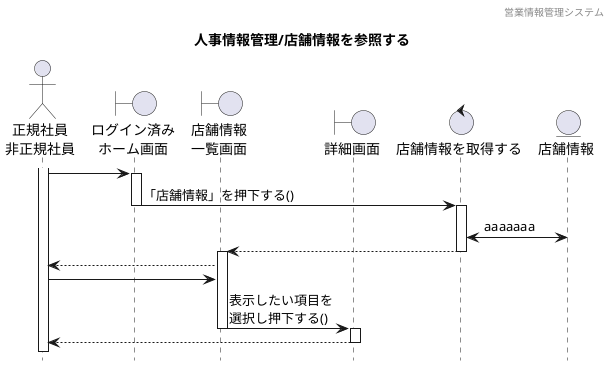 @startuml シーケンス図

hide footbox
header 営業情報管理システム
title 人事情報管理/店舗情報を参照する


' actor "" as 
actor "正規社員\n非正規社員" as a1

' boundary "" as 
boundary "ログイン済み\nホーム画面" as b1
boundary "店舗情報\n一覧画面" as b2
boundary "詳細画面" as b3

' control "" as 
control "店舗情報を取得する" as c1

' entity "" as
entity "店舗情報" as e1


' 長谷川
activate a1
a1 -> b1
activate b1
b1 -> c1 : 「店舗情報」を押下する()
deactivate
activate c1
c1 <-> e1 : aaaaaaa
b2 <-- c1
deactivate
activate b2
a1 <-- b2
a1 -> b2
b2 -> b3 : 表示したい項目を\n選択し押下する()
deactivate
activate b3
a1 <-- b3
deactivate



@enduml